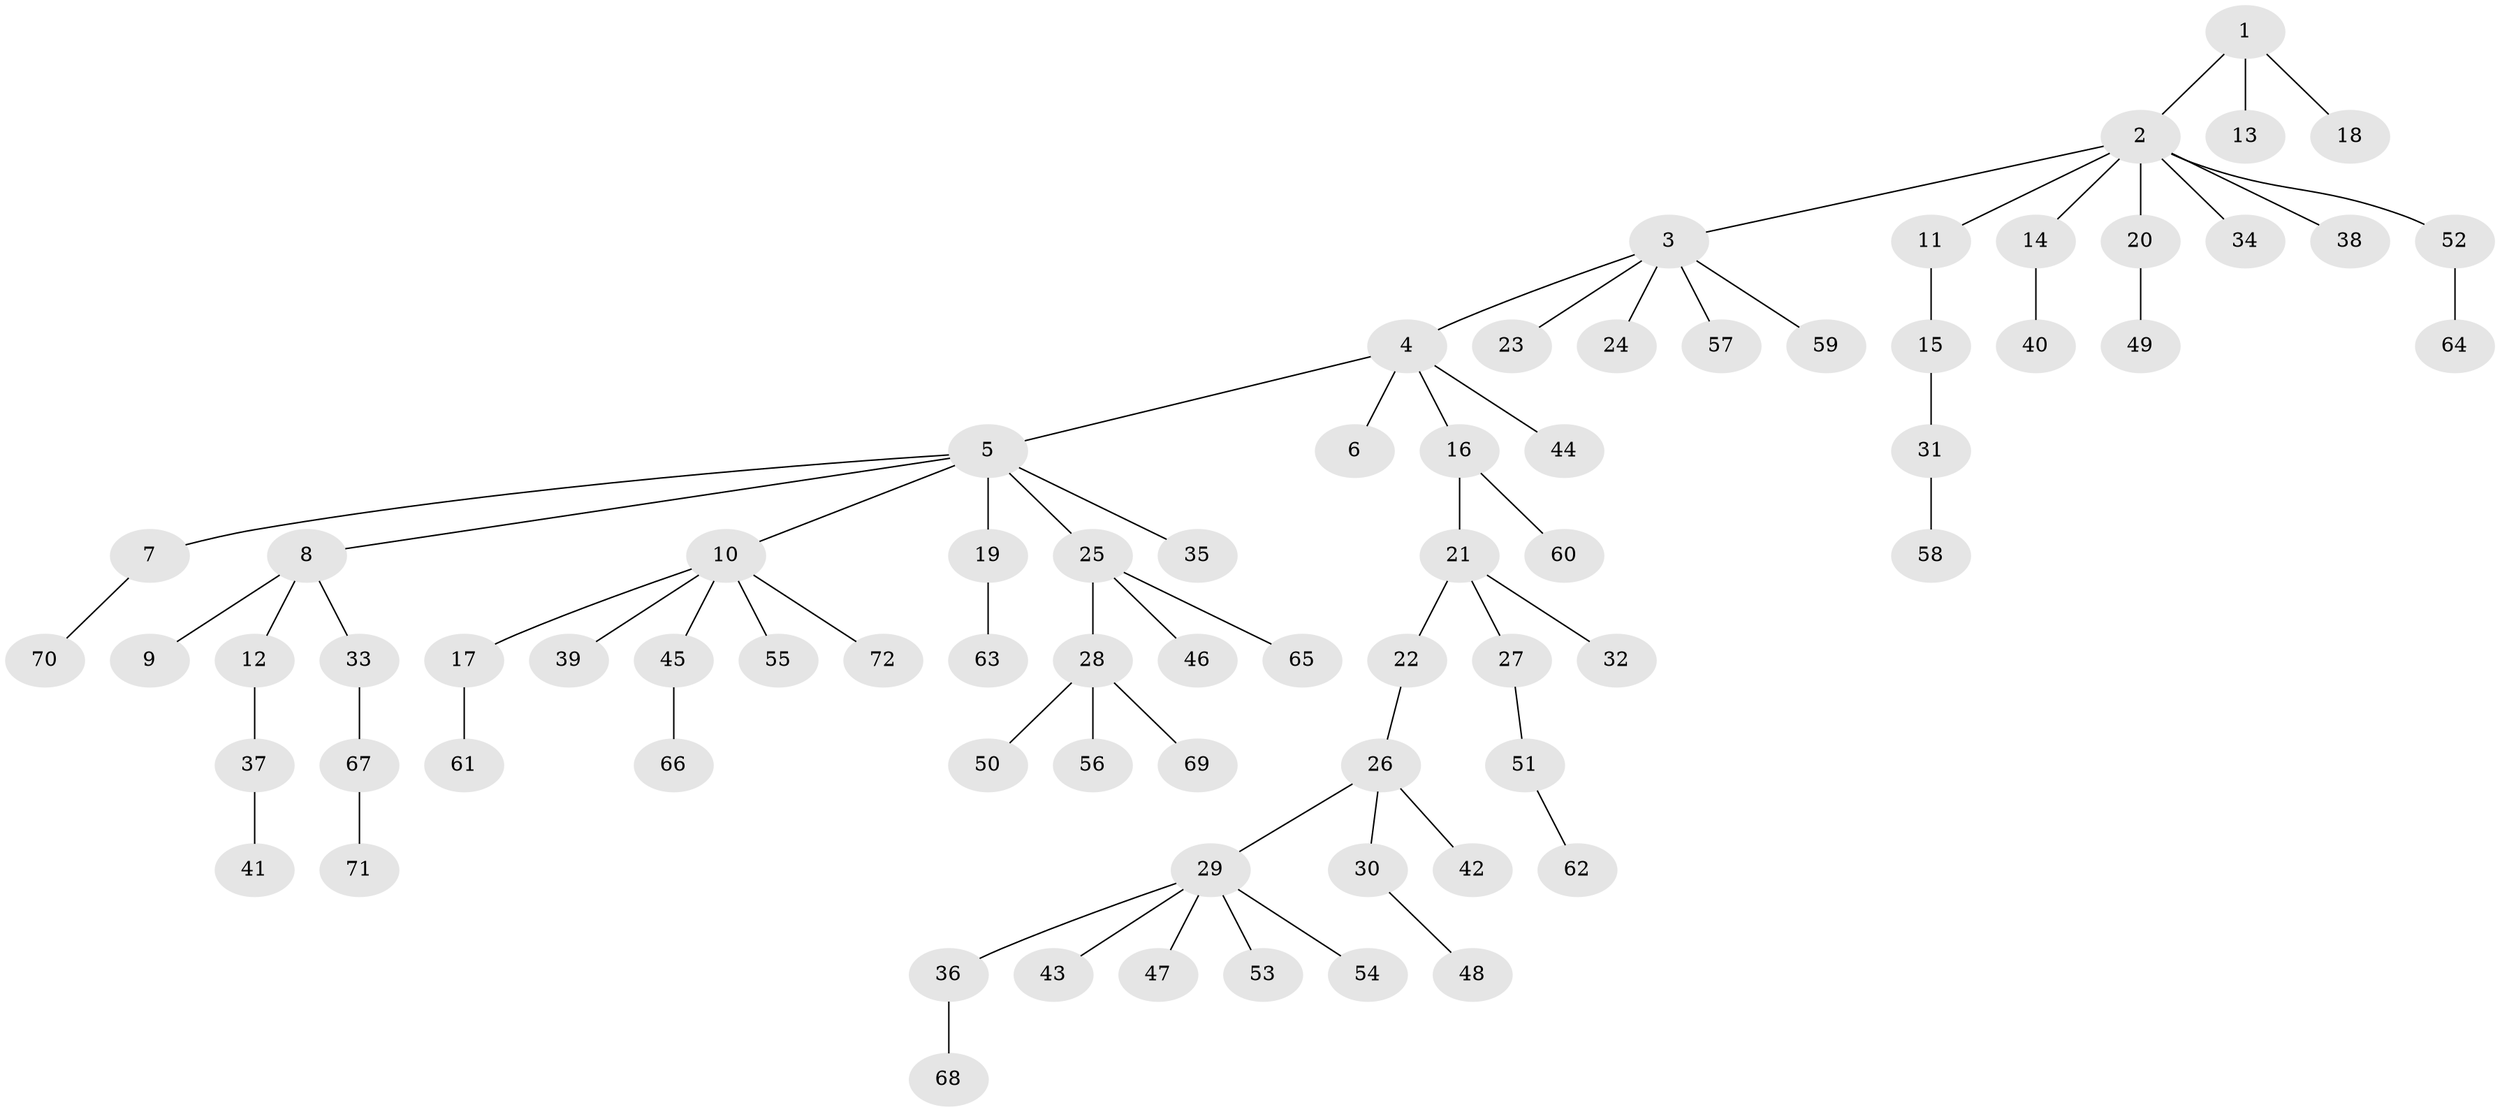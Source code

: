 // Generated by graph-tools (version 1.1) at 2025/02/03/09/25 03:02:23]
// undirected, 72 vertices, 71 edges
graph export_dot {
graph [start="1"]
  node [color=gray90,style=filled];
  1;
  2;
  3;
  4;
  5;
  6;
  7;
  8;
  9;
  10;
  11;
  12;
  13;
  14;
  15;
  16;
  17;
  18;
  19;
  20;
  21;
  22;
  23;
  24;
  25;
  26;
  27;
  28;
  29;
  30;
  31;
  32;
  33;
  34;
  35;
  36;
  37;
  38;
  39;
  40;
  41;
  42;
  43;
  44;
  45;
  46;
  47;
  48;
  49;
  50;
  51;
  52;
  53;
  54;
  55;
  56;
  57;
  58;
  59;
  60;
  61;
  62;
  63;
  64;
  65;
  66;
  67;
  68;
  69;
  70;
  71;
  72;
  1 -- 2;
  1 -- 13;
  1 -- 18;
  2 -- 3;
  2 -- 11;
  2 -- 14;
  2 -- 20;
  2 -- 34;
  2 -- 38;
  2 -- 52;
  3 -- 4;
  3 -- 23;
  3 -- 24;
  3 -- 57;
  3 -- 59;
  4 -- 5;
  4 -- 6;
  4 -- 16;
  4 -- 44;
  5 -- 7;
  5 -- 8;
  5 -- 10;
  5 -- 19;
  5 -- 25;
  5 -- 35;
  7 -- 70;
  8 -- 9;
  8 -- 12;
  8 -- 33;
  10 -- 17;
  10 -- 39;
  10 -- 45;
  10 -- 55;
  10 -- 72;
  11 -- 15;
  12 -- 37;
  14 -- 40;
  15 -- 31;
  16 -- 21;
  16 -- 60;
  17 -- 61;
  19 -- 63;
  20 -- 49;
  21 -- 22;
  21 -- 27;
  21 -- 32;
  22 -- 26;
  25 -- 28;
  25 -- 46;
  25 -- 65;
  26 -- 29;
  26 -- 30;
  26 -- 42;
  27 -- 51;
  28 -- 50;
  28 -- 56;
  28 -- 69;
  29 -- 36;
  29 -- 43;
  29 -- 47;
  29 -- 53;
  29 -- 54;
  30 -- 48;
  31 -- 58;
  33 -- 67;
  36 -- 68;
  37 -- 41;
  45 -- 66;
  51 -- 62;
  52 -- 64;
  67 -- 71;
}
